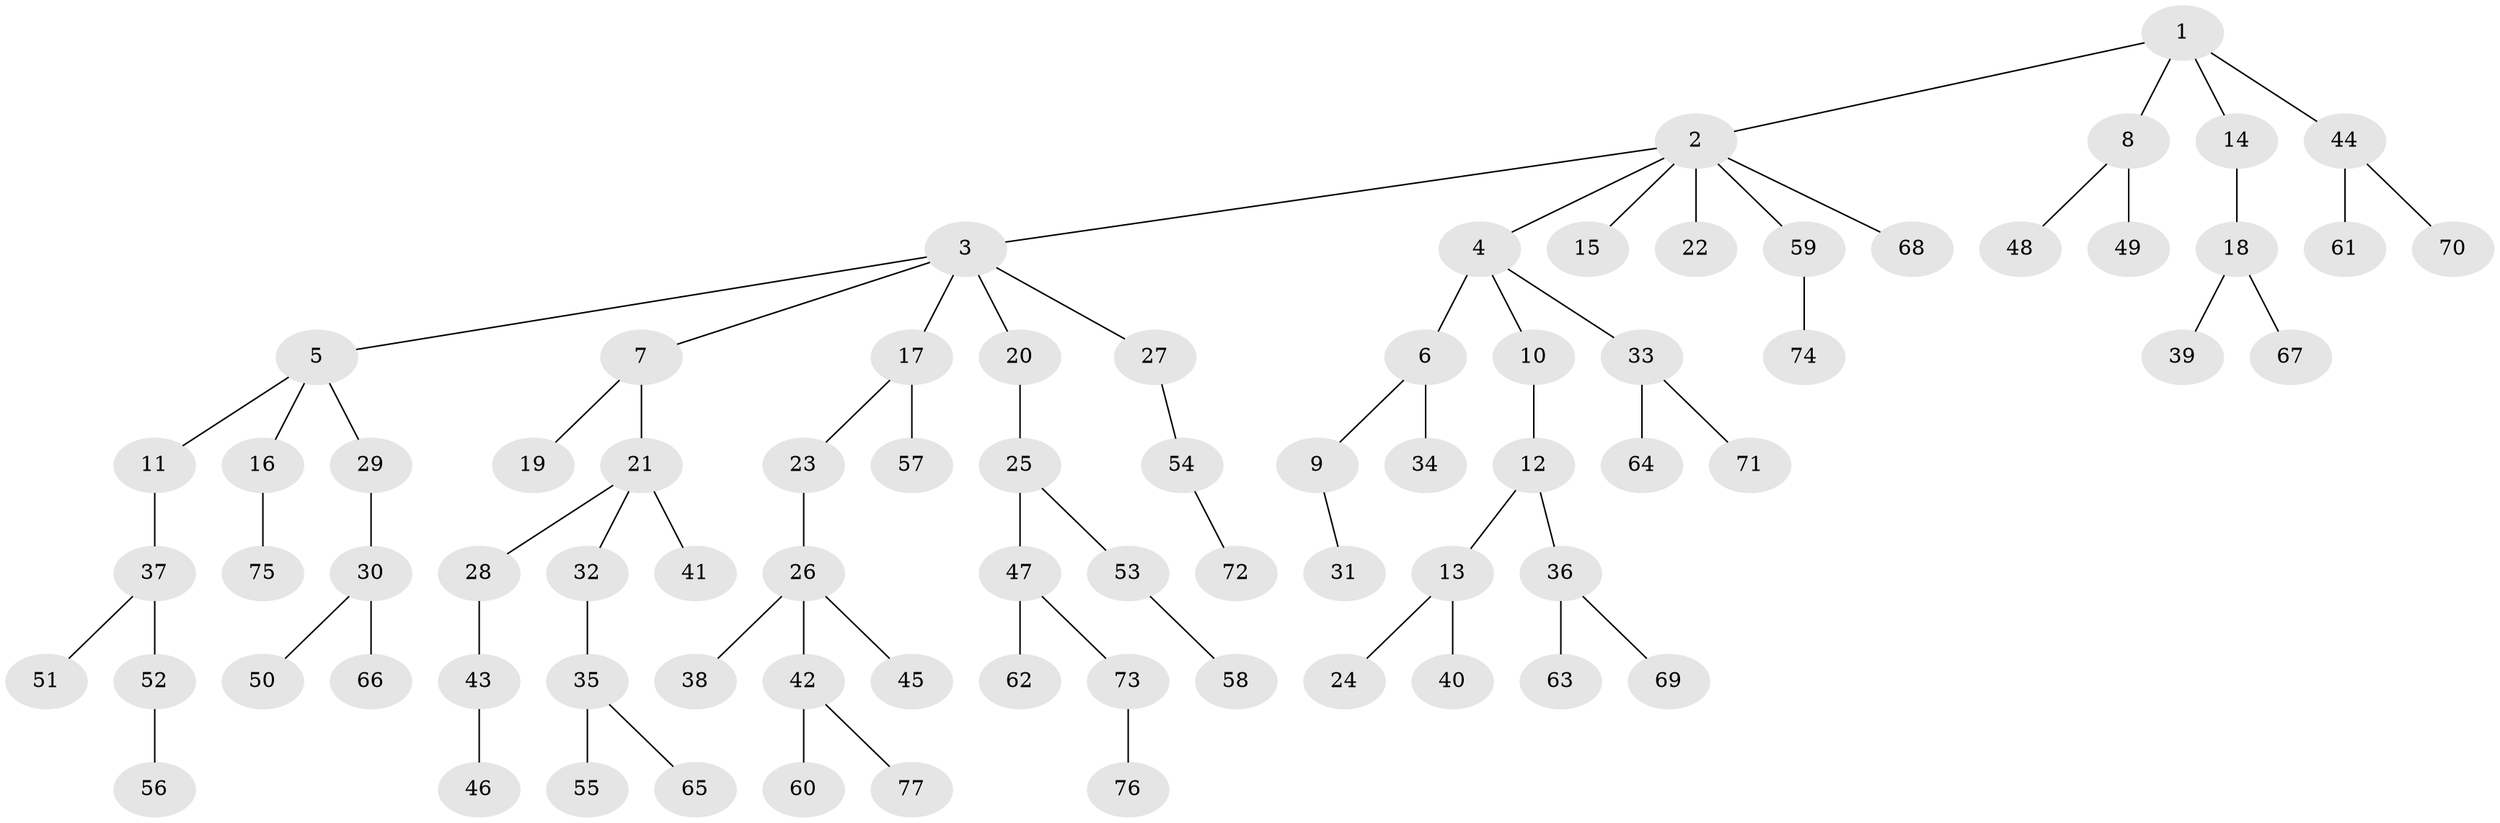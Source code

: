 // Generated by graph-tools (version 1.1) at 2025/36/03/09/25 02:36:28]
// undirected, 77 vertices, 76 edges
graph export_dot {
graph [start="1"]
  node [color=gray90,style=filled];
  1;
  2;
  3;
  4;
  5;
  6;
  7;
  8;
  9;
  10;
  11;
  12;
  13;
  14;
  15;
  16;
  17;
  18;
  19;
  20;
  21;
  22;
  23;
  24;
  25;
  26;
  27;
  28;
  29;
  30;
  31;
  32;
  33;
  34;
  35;
  36;
  37;
  38;
  39;
  40;
  41;
  42;
  43;
  44;
  45;
  46;
  47;
  48;
  49;
  50;
  51;
  52;
  53;
  54;
  55;
  56;
  57;
  58;
  59;
  60;
  61;
  62;
  63;
  64;
  65;
  66;
  67;
  68;
  69;
  70;
  71;
  72;
  73;
  74;
  75;
  76;
  77;
  1 -- 2;
  1 -- 8;
  1 -- 14;
  1 -- 44;
  2 -- 3;
  2 -- 4;
  2 -- 15;
  2 -- 22;
  2 -- 59;
  2 -- 68;
  3 -- 5;
  3 -- 7;
  3 -- 17;
  3 -- 20;
  3 -- 27;
  4 -- 6;
  4 -- 10;
  4 -- 33;
  5 -- 11;
  5 -- 16;
  5 -- 29;
  6 -- 9;
  6 -- 34;
  7 -- 19;
  7 -- 21;
  8 -- 48;
  8 -- 49;
  9 -- 31;
  10 -- 12;
  11 -- 37;
  12 -- 13;
  12 -- 36;
  13 -- 24;
  13 -- 40;
  14 -- 18;
  16 -- 75;
  17 -- 23;
  17 -- 57;
  18 -- 39;
  18 -- 67;
  20 -- 25;
  21 -- 28;
  21 -- 32;
  21 -- 41;
  23 -- 26;
  25 -- 47;
  25 -- 53;
  26 -- 38;
  26 -- 42;
  26 -- 45;
  27 -- 54;
  28 -- 43;
  29 -- 30;
  30 -- 50;
  30 -- 66;
  32 -- 35;
  33 -- 64;
  33 -- 71;
  35 -- 55;
  35 -- 65;
  36 -- 63;
  36 -- 69;
  37 -- 51;
  37 -- 52;
  42 -- 60;
  42 -- 77;
  43 -- 46;
  44 -- 61;
  44 -- 70;
  47 -- 62;
  47 -- 73;
  52 -- 56;
  53 -- 58;
  54 -- 72;
  59 -- 74;
  73 -- 76;
}
